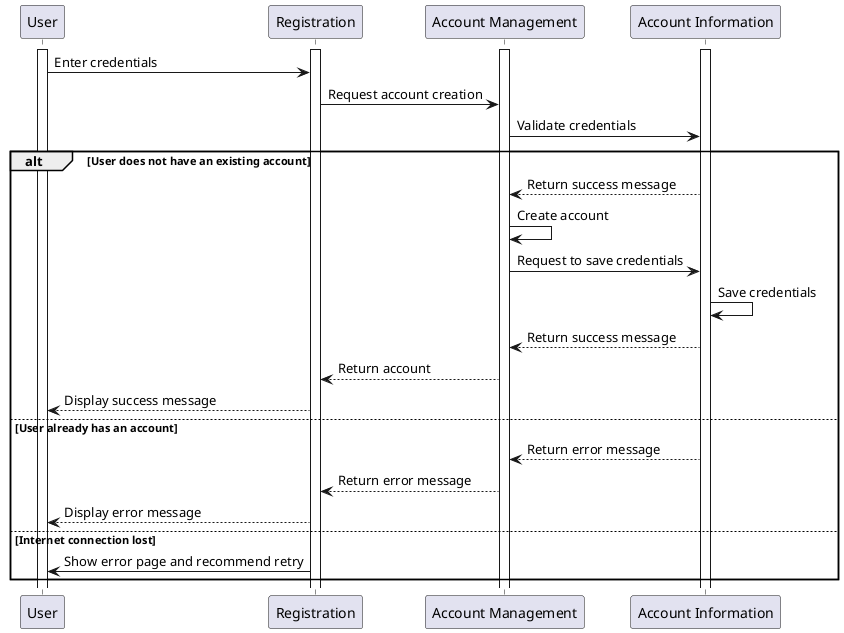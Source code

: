 @startuml be8

participant User
participant Registration
participant "Account Management"
participant "Account Information"

activate User
activate "Account Management"
activate Registration
activate "Account Information"

User -> Registration: Enter credentials
Registration -> "Account Management": Request account creation
"Account Management" -> "Account Information": Validate credentials

alt User does not have an existing account
    "Account Information" --> "Account Management": Return success message
    "Account Management" -> "Account Management": Create account
    "Account Management" -> "Account Information": Request to save credentials
    "Account Information" -> "Account Information": Save credentials
    "Account Management" <-- "Account Information": Return success message
    "Account Management" --> "Registration": Return account
    "Registration" --> User: Display success message
else User already has an account
    "Account Management" <-- "Account Information": Return error message
    "Account Management" --> "Registration": Return error message
    "Registration" --> User: Display error message
else Internet connection lost
    "Registration" -> User: Show error page and recommend retry
end

@enduml
